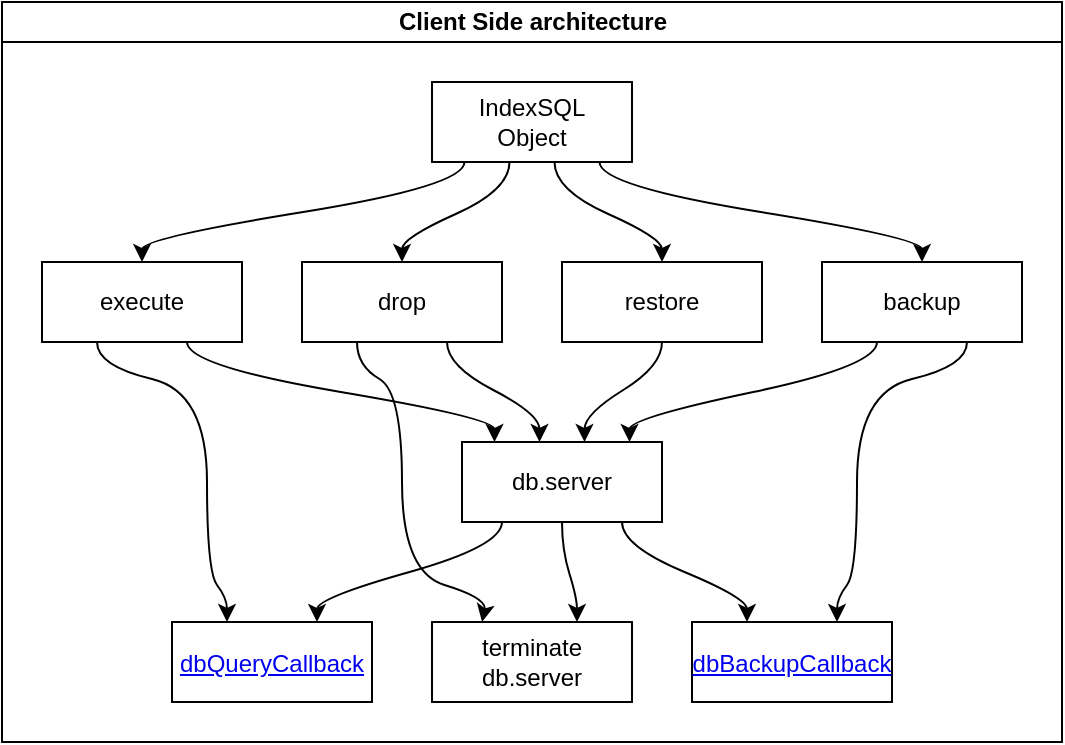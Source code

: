 <mxfile version="10.6.7" type="device"><diagram id="fwEi1zPSz3YF3qOp2ocn" name="Page-1"><mxGraphModel dx="1394" dy="747" grid="1" gridSize="10" guides="1" tooltips="1" connect="1" arrows="1" fold="1" page="1" pageScale="1" pageWidth="827" pageHeight="1169" math="0" shadow="0"><root><mxCell id="0"/><mxCell id="1" parent="0"/><mxCell id="nHkMHhO50pFjP18hfcRU-52" value="Client Side architecture&lt;br&gt;" style="swimlane;html=1;startSize=20;horizontal=1;childLayout=flowLayout;flowOrientation=north;resizable=0;interRankCellSpacing=50;containerType=tree;" parent="1" vertex="1"><mxGeometry x="320" y="120" width="530" height="370" as="geometry"/></mxCell><mxCell id="nHkMHhO50pFjP18hfcRU-53" value="IndexSQL&lt;br&gt;Object" style="whiteSpace=wrap;html=1;" parent="nHkMHhO50pFjP18hfcRU-52" vertex="1"><mxGeometry x="215" y="40" width="100" height="40" as="geometry"/></mxCell><mxCell id="nHkMHhO50pFjP18hfcRU-73" style="edgeStyle=orthogonalEdgeStyle;curved=1;rounded=0;orthogonalLoop=1;jettySize=auto;html=1;noEdgeStyle=1;orthogonal=1;" parent="nHkMHhO50pFjP18hfcRU-52" source="nHkMHhO50pFjP18hfcRU-54" target="nHkMHhO50pFjP18hfcRU-68" edge="1"><mxGeometry relative="1" as="geometry"><Array as="points"><mxPoint x="47.5" y="182"/><mxPoint x="102.5" y="195"/><mxPoint x="102.5" y="285"/><mxPoint x="112.5" y="298"/></Array></mxGeometry></mxCell><mxCell id="nHkMHhO50pFjP18hfcRU-54" value="execute" style="whiteSpace=wrap;html=1;" parent="nHkMHhO50pFjP18hfcRU-52" vertex="1"><mxGeometry x="20" y="130" width="100" height="40" as="geometry"/></mxCell><mxCell id="nHkMHhO50pFjP18hfcRU-55" value="" style="html=1;curved=1;noEdgeStyle=1;orthogonal=1;" parent="nHkMHhO50pFjP18hfcRU-52" source="nHkMHhO50pFjP18hfcRU-53" target="nHkMHhO50pFjP18hfcRU-54" edge="1"><mxGeometry relative="1" as="geometry"><Array as="points"><mxPoint x="231.25" y="92"/><mxPoint x="70" y="118"/></Array></mxGeometry></mxCell><mxCell id="nHkMHhO50pFjP18hfcRU-75" style="edgeStyle=orthogonalEdgeStyle;curved=1;rounded=0;orthogonalLoop=1;jettySize=auto;html=1;entryX=0.25;entryY=0;entryDx=0;entryDy=0;noEdgeStyle=1;orthogonal=1;" parent="nHkMHhO50pFjP18hfcRU-52" source="nHkMHhO50pFjP18hfcRU-56" target="nHkMHhO50pFjP18hfcRU-70" edge="1"><mxGeometry relative="1" as="geometry"><Array as="points"><mxPoint x="177.5" y="182"/><mxPoint x="200" y="195"/><mxPoint x="200" y="285"/><mxPoint x="242.5" y="298"/></Array></mxGeometry></mxCell><mxCell id="nHkMHhO50pFjP18hfcRU-56" value="drop" style="whiteSpace=wrap;html=1;" parent="nHkMHhO50pFjP18hfcRU-52" vertex="1"><mxGeometry x="150" y="130" width="100" height="40" as="geometry"/></mxCell><mxCell id="nHkMHhO50pFjP18hfcRU-57" value="" style="html=1;curved=1;noEdgeStyle=1;orthogonal=1;" parent="nHkMHhO50pFjP18hfcRU-52" source="nHkMHhO50pFjP18hfcRU-53" target="nHkMHhO50pFjP18hfcRU-56" edge="1"><mxGeometry relative="1" as="geometry"><Array as="points"><mxPoint x="253.75" y="94"/><mxPoint x="200" y="118"/></Array></mxGeometry></mxCell><mxCell id="nHkMHhO50pFjP18hfcRU-58" value="db.server" style="whiteSpace=wrap;html=1;" parent="nHkMHhO50pFjP18hfcRU-52" vertex="1"><mxGeometry x="230" y="220" width="100" height="40" as="geometry"/></mxCell><mxCell id="nHkMHhO50pFjP18hfcRU-59" value="" style="html=1;curved=1;noEdgeStyle=1;orthogonal=1;" parent="nHkMHhO50pFjP18hfcRU-52" source="nHkMHhO50pFjP18hfcRU-54" target="nHkMHhO50pFjP18hfcRU-58" edge="1"><mxGeometry relative="1" as="geometry"><Array as="points"><mxPoint x="92.5" y="182"/><mxPoint x="246.25" y="208"/></Array></mxGeometry></mxCell><mxCell id="nHkMHhO50pFjP18hfcRU-60" value="" style="html=1;curved=1;noEdgeStyle=1;orthogonal=1;" parent="nHkMHhO50pFjP18hfcRU-52" source="nHkMHhO50pFjP18hfcRU-56" target="nHkMHhO50pFjP18hfcRU-58" edge="1"><mxGeometry relative="1" as="geometry"><Array as="points"><mxPoint x="222.5" y="182"/><mxPoint x="268.75" y="206"/></Array></mxGeometry></mxCell><mxCell id="nHkMHhO50pFjP18hfcRU-61" value="" style="html=1;curved=1;noEdgeStyle=1;orthogonal=1;" parent="nHkMHhO50pFjP18hfcRU-52" source="nHkMHhO50pFjP18hfcRU-53" target="nHkMHhO50pFjP18hfcRU-62" edge="1"><mxGeometry relative="1" as="geometry"><mxPoint x="672.5" y="680" as="sourcePoint"/><Array as="points"><mxPoint x="298.75" y="92"/><mxPoint x="460" y="118"/></Array></mxGeometry></mxCell><mxCell id="nHkMHhO50pFjP18hfcRU-65" style="edgeStyle=orthogonalEdgeStyle;rounded=0;orthogonalLoop=1;jettySize=auto;html=1;orthogonal=1;curved=1;noEdgeStyle=1;" parent="nHkMHhO50pFjP18hfcRU-52" source="nHkMHhO50pFjP18hfcRU-62" target="nHkMHhO50pFjP18hfcRU-58" edge="1"><mxGeometry relative="1" as="geometry"><Array as="points"><mxPoint x="437.5" y="182"/><mxPoint x="313.75" y="208"/></Array></mxGeometry></mxCell><mxCell id="nHkMHhO50pFjP18hfcRU-74" style="edgeStyle=orthogonalEdgeStyle;curved=1;rounded=0;orthogonalLoop=1;jettySize=auto;html=1;noEdgeStyle=1;orthogonal=1;" parent="nHkMHhO50pFjP18hfcRU-52" source="nHkMHhO50pFjP18hfcRU-62" target="nHkMHhO50pFjP18hfcRU-72" edge="1"><mxGeometry relative="1" as="geometry"><Array as="points"><mxPoint x="482.5" y="182"/><mxPoint x="427.5" y="195"/><mxPoint x="427.5" y="285"/><mxPoint x="417.5" y="298"/></Array></mxGeometry></mxCell><mxCell id="nHkMHhO50pFjP18hfcRU-62" value="backup" style="whiteSpace=wrap;html=1;" parent="nHkMHhO50pFjP18hfcRU-52" vertex="1"><mxGeometry x="410" y="130" width="100" height="40" as="geometry"/></mxCell><mxCell id="nHkMHhO50pFjP18hfcRU-63" value="" style="html=1;curved=1;noEdgeStyle=1;orthogonal=1;" parent="nHkMHhO50pFjP18hfcRU-52" source="nHkMHhO50pFjP18hfcRU-53" target="nHkMHhO50pFjP18hfcRU-64" edge="1"><mxGeometry relative="1" as="geometry"><mxPoint x="770" y="640" as="sourcePoint"/><Array as="points"><mxPoint x="276.25" y="94"/><mxPoint x="330" y="118"/></Array></mxGeometry></mxCell><mxCell id="nHkMHhO50pFjP18hfcRU-66" style="edgeStyle=orthogonalEdgeStyle;rounded=0;orthogonalLoop=1;jettySize=auto;html=1;orthogonal=1;curved=1;noEdgeStyle=1;" parent="nHkMHhO50pFjP18hfcRU-52" source="nHkMHhO50pFjP18hfcRU-64" target="nHkMHhO50pFjP18hfcRU-58" edge="1"><mxGeometry relative="1" as="geometry"><Array as="points"><mxPoint x="330" y="182"/><mxPoint x="291.25" y="206"/></Array></mxGeometry></mxCell><mxCell id="nHkMHhO50pFjP18hfcRU-64" value="restore" style="whiteSpace=wrap;html=1;" parent="nHkMHhO50pFjP18hfcRU-52" vertex="1"><mxGeometry x="280" y="130" width="100" height="40" as="geometry"/></mxCell><mxCell id="nHkMHhO50pFjP18hfcRU-67" value="" style="html=1;curved=1;noEdgeStyle=1;orthogonal=1;" parent="nHkMHhO50pFjP18hfcRU-52" source="nHkMHhO50pFjP18hfcRU-58" target="nHkMHhO50pFjP18hfcRU-68" edge="1"><mxGeometry relative="1" as="geometry"><mxPoint x="510" y="530" as="sourcePoint"/><Array as="points"><mxPoint x="250" y="272"/><mxPoint x="157.5" y="298"/></Array></mxGeometry></mxCell><mxCell id="nHkMHhO50pFjP18hfcRU-68" value="&lt;h3&gt;&lt;a name=&quot;_Toc8910614&quot;&gt;&lt;span lang=&quot;EN-US&quot; style=&quot;font-weight: normal&quot;&gt;&lt;font style=&quot;font-size: 12px&quot;&gt;dbQueryCallback&lt;/font&gt;&lt;/span&gt;&lt;/a&gt;&lt;/h3&gt;" style="whiteSpace=wrap;html=1;" parent="nHkMHhO50pFjP18hfcRU-52" vertex="1"><mxGeometry x="85" y="310" width="100" height="40" as="geometry"/></mxCell><mxCell id="nHkMHhO50pFjP18hfcRU-69" value="" style="html=1;curved=1;noEdgeStyle=1;orthogonal=1;" parent="nHkMHhO50pFjP18hfcRU-52" source="nHkMHhO50pFjP18hfcRU-58" target="nHkMHhO50pFjP18hfcRU-70" edge="1"><mxGeometry relative="1" as="geometry"><mxPoint x="490" y="490" as="sourcePoint"/><Array as="points"><mxPoint x="280" y="274"/><mxPoint x="287.5" y="298"/></Array></mxGeometry></mxCell><mxCell id="nHkMHhO50pFjP18hfcRU-70" value="terminate&lt;br&gt;db.server&lt;br&gt;" style="whiteSpace=wrap;html=1;" parent="nHkMHhO50pFjP18hfcRU-52" vertex="1"><mxGeometry x="215" y="310" width="100" height="40" as="geometry"/></mxCell><mxCell id="nHkMHhO50pFjP18hfcRU-71" value="" style="html=1;curved=1;noEdgeStyle=1;orthogonal=1;" parent="nHkMHhO50pFjP18hfcRU-52" source="nHkMHhO50pFjP18hfcRU-58" target="nHkMHhO50pFjP18hfcRU-72" edge="1"><mxGeometry relative="1" as="geometry"><mxPoint x="470" y="450" as="sourcePoint"/><Array as="points"><mxPoint x="310" y="272"/><mxPoint x="372.5" y="298"/></Array></mxGeometry></mxCell><mxCell id="nHkMHhO50pFjP18hfcRU-72" value="&lt;h3&gt;&lt;a name=&quot;_Toc8910615&quot;&gt;&lt;span lang=&quot;EN-US&quot; style=&quot;font-weight: normal&quot;&gt;&lt;font style=&quot;font-size: 12px&quot;&gt;dbBackupCallback&lt;/font&gt;&lt;/span&gt;&lt;/a&gt;&lt;/h3&gt;" style="whiteSpace=wrap;html=1;" parent="nHkMHhO50pFjP18hfcRU-52" vertex="1"><mxGeometry x="345" y="310" width="100" height="40" as="geometry"/></mxCell></root></mxGraphModel></diagram><diagram id="HxvIMEu46g3Ey8THRvBk" name="Page-2"><mxGraphModel dx="1394" dy="747" grid="1" gridSize="10" guides="1" tooltips="1" connect="1" arrows="1" fold="1" page="1" pageScale="1" pageWidth="827" pageHeight="1169" math="0" shadow="0"><root><mxCell id="gjhfY8NKAPGUY6rx1RL4-0"/><mxCell id="gjhfY8NKAPGUY6rx1RL4-1" parent="gjhfY8NKAPGUY6rx1RL4-0"/><mxCell id="gjhfY8NKAPGUY6rx1RL4-2" value="Server Side architecture" style="swimlane;html=1;startSize=20;horizontal=1;childLayout=flowLayout;flowOrientation=north;resizable=0;interRankCellSpacing=50;containerType=tree;" parent="gjhfY8NKAPGUY6rx1RL4-1" vertex="1"><mxGeometry x="200" y="230" width="530" height="370" as="geometry"/></mxCell><mxCell id="gjhfY8NKAPGUY6rx1RL4-3" value="messageHandler" style="whiteSpace=wrap;html=1;" parent="gjhfY8NKAPGUY6rx1RL4-2" vertex="1"><mxGeometry x="215" y="40" width="100" height="40" as="geometry"/></mxCell><mxCell id="gjhfY8NKAPGUY6rx1RL4-4" value="query" style="whiteSpace=wrap;html=1;" parent="gjhfY8NKAPGUY6rx1RL4-2" vertex="1"><mxGeometry x="20" y="130" width="100" height="40" as="geometry"/></mxCell><mxCell id="gjhfY8NKAPGUY6rx1RL4-5" value="" style="html=1;curved=1;noEdgeStyle=1;orthogonal=1;" parent="gjhfY8NKAPGUY6rx1RL4-2" source="gjhfY8NKAPGUY6rx1RL4-3" target="gjhfY8NKAPGUY6rx1RL4-4" edge="1"><mxGeometry relative="1" as="geometry"><Array as="points"><mxPoint x="231.25" y="92"/><mxPoint x="70" y="118"/></Array></mxGeometry></mxCell><mxCell id="1EfrnV6sUWsfLk5iUc1f-37" style="edgeStyle=orthogonalEdgeStyle;curved=1;rounded=0;orthogonalLoop=1;jettySize=auto;html=1;exitX=0.5;exitY=1;exitDx=0;exitDy=0;noEdgeStyle=1;orthogonal=1;" parent="gjhfY8NKAPGUY6rx1RL4-2" source="gjhfY8NKAPGUY6rx1RL4-6" target="1EfrnV6sUWsfLk5iUc1f-34" edge="1"><mxGeometry relative="1" as="geometry"><Array as="points"><mxPoint x="177.5" y="182"/><mxPoint x="285" y="195"/><mxPoint x="285" y="285"/><mxPoint x="265" y="296"/></Array></mxGeometry></mxCell><mxCell id="1EfrnV6sUWsfLk5iUc1f-38" style="edgeStyle=orthogonalEdgeStyle;curved=1;rounded=0;orthogonalLoop=1;jettySize=auto;html=1;exitX=0.75;exitY=1;exitDx=0;exitDy=0;entryX=0.5;entryY=0;entryDx=0;entryDy=0;noEdgeStyle=1;orthogonal=1;" parent="gjhfY8NKAPGUY6rx1RL4-2" source="gjhfY8NKAPGUY6rx1RL4-6" target="1EfrnV6sUWsfLk5iUc1f-28" edge="1"><mxGeometry relative="1" as="geometry"><Array as="points"><mxPoint x="222.5" y="182"/><mxPoint x="315" y="195"/><mxPoint x="315" y="285"/><mxPoint x="395" y="296"/></Array></mxGeometry></mxCell><mxCell id="gjhfY8NKAPGUY6rx1RL4-6" value="drop" style="whiteSpace=wrap;html=1;" parent="gjhfY8NKAPGUY6rx1RL4-2" vertex="1"><mxGeometry x="150" y="130" width="100" height="40" as="geometry"/></mxCell><mxCell id="gjhfY8NKAPGUY6rx1RL4-7" value="" style="html=1;curved=1;noEdgeStyle=1;orthogonal=1;" parent="gjhfY8NKAPGUY6rx1RL4-2" source="gjhfY8NKAPGUY6rx1RL4-3" target="gjhfY8NKAPGUY6rx1RL4-6" edge="1"><mxGeometry relative="1" as="geometry"><Array as="points"><mxPoint x="253.75" y="94"/><mxPoint x="200" y="118"/></Array></mxGeometry></mxCell><mxCell id="1EfrnV6sUWsfLk5iUc1f-2" value="" style="html=1;curved=1;noEdgeStyle=1;orthogonal=1;" parent="gjhfY8NKAPGUY6rx1RL4-2" source="gjhfY8NKAPGUY6rx1RL4-3" target="1EfrnV6sUWsfLk5iUc1f-3" edge="1"><mxGeometry relative="1" as="geometry"><mxPoint x="910" y="1270" as="sourcePoint"/><Array as="points"><mxPoint x="276.25" y="94"/><mxPoint x="330" y="118"/></Array></mxGeometry></mxCell><mxCell id="1EfrnV6sUWsfLk5iUc1f-36" style="edgeStyle=orthogonalEdgeStyle;curved=1;rounded=0;orthogonalLoop=1;jettySize=auto;html=1;exitX=0.5;exitY=1;exitDx=0;exitDy=0;noEdgeStyle=1;orthogonal=1;" parent="gjhfY8NKAPGUY6rx1RL4-2" source="1EfrnV6sUWsfLk5iUc1f-3" target="1EfrnV6sUWsfLk5iUc1f-34" edge="1"><mxGeometry relative="1" as="geometry"><Array as="points"><mxPoint x="330" y="182"/><mxPoint x="345" y="195"/><mxPoint x="345" y="285"/><mxPoint x="295" y="298"/></Array></mxGeometry></mxCell><mxCell id="1EfrnV6sUWsfLk5iUc1f-3" value="restore" style="whiteSpace=wrap;html=1;" parent="gjhfY8NKAPGUY6rx1RL4-2" vertex="1"><mxGeometry x="280" y="130" width="100" height="40" as="geometry"/></mxCell><mxCell id="1EfrnV6sUWsfLk5iUc1f-4" value="" style="html=1;curved=1;noEdgeStyle=1;orthogonal=1;" parent="gjhfY8NKAPGUY6rx1RL4-2" source="gjhfY8NKAPGUY6rx1RL4-4" target="1EfrnV6sUWsfLk5iUc1f-5" edge="1"><mxGeometry relative="1" as="geometry"><mxPoint x="871.25" y="1190" as="sourcePoint"/><Array as="points"><mxPoint x="70" y="182"/><mxPoint x="205" y="208"/></Array></mxGeometry></mxCell><mxCell id="1EfrnV6sUWsfLk5iUc1f-5" value="SQLParser" style="whiteSpace=wrap;html=1;" parent="gjhfY8NKAPGUY6rx1RL4-2" vertex="1"><mxGeometry x="155" y="220" width="100" height="40" as="geometry"/></mxCell><mxCell id="1EfrnV6sUWsfLk5iUc1f-12" value="" style="html=1;curved=1;noEdgeStyle=1;orthogonal=1;" parent="gjhfY8NKAPGUY6rx1RL4-2" source="gjhfY8NKAPGUY6rx1RL4-3" target="1EfrnV6sUWsfLk5iUc1f-13" edge="1"><mxGeometry relative="1" as="geometry"><mxPoint x="770" y="990" as="sourcePoint"/><Array as="points"><mxPoint x="298.75" y="92"/><mxPoint x="460" y="118"/></Array></mxGeometry></mxCell><mxCell id="1EfrnV6sUWsfLk5iUc1f-35" style="edgeStyle=orthogonalEdgeStyle;curved=1;rounded=0;orthogonalLoop=1;jettySize=auto;html=1;exitX=0.5;exitY=1;exitDx=0;exitDy=0;noEdgeStyle=1;orthogonal=1;" parent="gjhfY8NKAPGUY6rx1RL4-2" source="1EfrnV6sUWsfLk5iUc1f-13" target="1EfrnV6sUWsfLk5iUc1f-28" edge="1"><mxGeometry relative="1" as="geometry"><Array as="points"><mxPoint x="460" y="182"/><mxPoint x="427.5" y="195"/><mxPoint x="427.5" y="285"/><mxPoint x="425" y="298"/></Array></mxGeometry></mxCell><mxCell id="1EfrnV6sUWsfLk5iUc1f-13" value="backup" style="whiteSpace=wrap;html=1;" parent="gjhfY8NKAPGUY6rx1RL4-2" vertex="1"><mxGeometry x="410" y="130" width="100" height="40" as="geometry"/></mxCell><mxCell id="1EfrnV6sUWsfLk5iUc1f-27" value="" style="html=1;curved=1;noEdgeStyle=1;orthogonal=1;" parent="gjhfY8NKAPGUY6rx1RL4-2" source="1EfrnV6sUWsfLk5iUc1f-5" target="1EfrnV6sUWsfLk5iUc1f-28" edge="1"><mxGeometry relative="1" as="geometry"><mxPoint x="427.5" y="760" as="sourcePoint"/><Array as="points"><mxPoint x="235" y="272"/><mxPoint x="365" y="298"/></Array></mxGeometry></mxCell><mxCell id="1EfrnV6sUWsfLk5iUc1f-28" value="postMesage" style="whiteSpace=wrap;html=1;" parent="gjhfY8NKAPGUY6rx1RL4-2" vertex="1"><mxGeometry x="345" y="310" width="100" height="40" as="geometry"/></mxCell><mxCell id="1EfrnV6sUWsfLk5iUc1f-33" value="" style="html=1;curved=1;noEdgeStyle=1;orthogonal=1;" parent="gjhfY8NKAPGUY6rx1RL4-2" source="1EfrnV6sUWsfLk5iUc1f-5" target="1EfrnV6sUWsfLk5iUc1f-34" edge="1"><mxGeometry relative="1" as="geometry"><mxPoint x="537.5" y="810" as="sourcePoint"/><Array as="points"><mxPoint x="205" y="274"/><mxPoint x="235" y="298"/></Array></mxGeometry></mxCell><mxCell id="1EfrnV6sUWsfLk5iUc1f-34" value="DBUtils" style="whiteSpace=wrap;html=1;" parent="gjhfY8NKAPGUY6rx1RL4-2" vertex="1"><mxGeometry x="215" y="310" width="100" height="40" as="geometry"/></mxCell><mxCell id="1EfrnV6sUWsfLk5iUc1f-39" value="" style="html=1;curved=1;noEdgeStyle=1;orthogonal=1;" parent="gjhfY8NKAPGUY6rx1RL4-2" source="1EfrnV6sUWsfLk5iUc1f-5" target="1EfrnV6sUWsfLk5iUc1f-40" edge="1"><mxGeometry relative="1" as="geometry"><mxPoint x="512.5" y="570" as="sourcePoint"/><Array as="points"><mxPoint x="175" y="272"/><mxPoint x="135" y="298"/></Array></mxGeometry></mxCell><mxCell id="1EfrnV6sUWsfLk5iUc1f-40" value="tables" style="whiteSpace=wrap;html=1;" parent="gjhfY8NKAPGUY6rx1RL4-2" vertex="1"><mxGeometry x="85" y="310" width="100" height="40" as="geometry"/></mxCell></root></mxGraphModel></diagram><diagram id="SEWe5O2aoZ-IguRcKkvL" name="Page-3"><mxGraphModel dx="1991" dy="1067" grid="1" gridSize="10" guides="1" tooltips="1" connect="1" arrows="1" fold="1" page="1" pageScale="1" pageWidth="827" pageHeight="1169" math="0" shadow="0"><root><mxCell id="fNOkweWd2w-aK1BvBC-v-0"/><mxCell id="fNOkweWd2w-aK1BvBC-v-1" parent="fNOkweWd2w-aK1BvBC-v-0"/><mxCell id="fNOkweWd2w-aK1BvBC-v-2" value="IndexSQL Parser" style="swimlane;html=1;startSize=20;horizontal=1;childLayout=flowLayout;flowOrientation=north;resizable=0;interRankCellSpacing=50;containerType=tree;" vertex="1" parent="fNOkweWd2w-aK1BvBC-v-1"><mxGeometry x="90" y="115" width="1310" height="730" as="geometry"/></mxCell><mxCell id="fNOkweWd2w-aK1BvBC-v-3" value="parse" style="whiteSpace=wrap;html=1;" vertex="1" parent="fNOkweWd2w-aK1BvBC-v-2"><mxGeometry x="605" y="40" width="100" height="40" as="geometry"/></mxCell><mxCell id="fNOkweWd2w-aK1BvBC-v-4" value="parseAll" style="whiteSpace=wrap;html=1;" vertex="1" parent="fNOkweWd2w-aK1BvBC-v-2"><mxGeometry x="605" y="130" width="100" height="40" as="geometry"/></mxCell><mxCell id="fNOkweWd2w-aK1BvBC-v-5" value="" style="html=1;curved=1;noEdgeStyle=1;orthogonal=1;" edge="1" parent="fNOkweWd2w-aK1BvBC-v-2" source="fNOkweWd2w-aK1BvBC-v-3" target="fNOkweWd2w-aK1BvBC-v-4"><mxGeometry relative="1" as="geometry"><Array as="points"><mxPoint x="655" y="92"/><mxPoint x="655" y="118"/></Array></mxGeometry></mxCell><mxCell id="fNOkweWd2w-aK1BvBC-v-11" value="" style="html=1;curved=1;noEdgeStyle=1;orthogonal=1;" edge="1" target="fNOkweWd2w-aK1BvBC-v-12" source="fNOkweWd2w-aK1BvBC-v-4" parent="fNOkweWd2w-aK1BvBC-v-2"><mxGeometry relative="1" as="geometry"><mxPoint x="1990" y="3610" as="sourcePoint"/><Array as="points"><mxPoint x="655" y="182"/><mxPoint x="655" y="208"/></Array></mxGeometry></mxCell><mxCell id="fNOkweWd2w-aK1BvBC-v-12" value="parser" style="whiteSpace=wrap;html=1;" vertex="1" parent="fNOkweWd2w-aK1BvBC-v-2"><mxGeometry x="605" y="220" width="100" height="40" as="geometry"/></mxCell><mxCell id="fNOkweWd2w-aK1BvBC-v-13" value="" style="html=1;curved=1;noEdgeStyle=1;orthogonal=1;" edge="1" target="fNOkweWd2w-aK1BvBC-v-14" source="fNOkweWd2w-aK1BvBC-v-12" parent="fNOkweWd2w-aK1BvBC-v-2"><mxGeometry relative="1" as="geometry"><mxPoint x="1970" y="3660" as="sourcePoint"/><Array as="points"><mxPoint x="632.5" y="276"/><mxPoint x="330" y="298"/></Array></mxGeometry></mxCell><mxCell id="fNOkweWd2w-aK1BvBC-v-14" value="select" style="whiteSpace=wrap;html=1;" vertex="1" parent="fNOkweWd2w-aK1BvBC-v-2"><mxGeometry x="280" y="310" width="100" height="40" as="geometry"/></mxCell><mxCell id="fNOkweWd2w-aK1BvBC-v-15" value="" style="html=1;curved=1;noEdgeStyle=1;orthogonal=1;" edge="1" target="fNOkweWd2w-aK1BvBC-v-16" source="fNOkweWd2w-aK1BvBC-v-12" parent="fNOkweWd2w-aK1BvBC-v-2"><mxGeometry relative="1" as="geometry"><mxPoint x="1950" y="3710" as="sourcePoint"/><Array as="points"><mxPoint x="623.5" y="274"/><mxPoint x="200" y="298"/></Array></mxGeometry></mxCell><mxCell id="fNOkweWd2w-aK1BvBC-v-63" style="edgeStyle=orthogonalEdgeStyle;curved=1;rounded=0;orthogonalLoop=1;jettySize=auto;html=1;exitX=0.5;exitY=1;exitDx=0;exitDy=0;noEdgeStyle=1;orthogonal=1;fillColor=#f8cecc;strokeColor=#b85450;" edge="1" parent="fNOkweWd2w-aK1BvBC-v-2" source="fNOkweWd2w-aK1BvBC-v-16" target="fNOkweWd2w-aK1BvBC-v-36"><mxGeometry relative="1" as="geometry"><Array as="points"><mxPoint x="230" y="362"/><mxPoint x="690.5" y="386"/></Array></mxGeometry></mxCell><mxCell id="fNOkweWd2w-aK1BvBC-v-66" style="edgeStyle=orthogonalEdgeStyle;curved=1;rounded=0;orthogonalLoop=1;jettySize=auto;html=1;noEdgeStyle=1;orthogonal=1;fillColor=#dae8fc;strokeColor=#6c8ebf;" edge="1" parent="fNOkweWd2w-aK1BvBC-v-2" source="fNOkweWd2w-aK1BvBC-v-16" target="fNOkweWd2w-aK1BvBC-v-65"><mxGeometry relative="1" as="geometry"><Array as="points"><mxPoint x="200" y="364"/><mxPoint x="564.286" y="386"/></Array></mxGeometry></mxCell><mxCell id="fNOkweWd2w-aK1BvBC-v-16" value="insert" style="whiteSpace=wrap;html=1;" vertex="1" parent="fNOkweWd2w-aK1BvBC-v-2"><mxGeometry x="150" y="310" width="100" height="40" as="geometry"/></mxCell><mxCell id="fNOkweWd2w-aK1BvBC-v-17" value="" style="html=1;curved=1;noEdgeStyle=1;orthogonal=1;" edge="1" target="fNOkweWd2w-aK1BvBC-v-18" source="fNOkweWd2w-aK1BvBC-v-12" parent="fNOkweWd2w-aK1BvBC-v-2"><mxGeometry relative="1" as="geometry"><mxPoint x="2017.5" y="3670" as="sourcePoint"/><Array as="points"><mxPoint x="614.5" y="272"/><mxPoint x="70" y="298"/></Array></mxGeometry></mxCell><mxCell id="fNOkweWd2w-aK1BvBC-v-47" style="edgeStyle=orthogonalEdgeStyle;curved=1;rounded=0;orthogonalLoop=1;jettySize=auto;html=1;noEdgeStyle=1;orthogonal=1;fillColor=#d5e8d4;strokeColor=#82b366;" edge="1" parent="fNOkweWd2w-aK1BvBC-v-2" source="fNOkweWd2w-aK1BvBC-v-18" target="fNOkweWd2w-aK1BvBC-v-34"><mxGeometry relative="1" as="geometry"><Array as="points"><mxPoint x="58.75" y="364"/><mxPoint x="300" y="388"/></Array></mxGeometry></mxCell><mxCell id="fNOkweWd2w-aK1BvBC-v-51" style="edgeStyle=orthogonalEdgeStyle;curved=1;rounded=0;orthogonalLoop=1;jettySize=auto;html=1;exitX=0.5;exitY=1;exitDx=0;exitDy=0;noEdgeStyle=1;orthogonal=1;fillColor=#fff2cc;strokeColor=#d6b656;" edge="1" parent="fNOkweWd2w-aK1BvBC-v-2" source="fNOkweWd2w-aK1BvBC-v-18" target="fNOkweWd2w-aK1BvBC-v-50"><mxGeometry relative="1" as="geometry"><Array as="points"><mxPoint x="36.25" y="362"/><mxPoint x="112.5" y="388"/></Array></mxGeometry></mxCell><mxCell id="fNOkweWd2w-aK1BvBC-v-62" style="edgeStyle=orthogonalEdgeStyle;curved=1;rounded=0;orthogonalLoop=1;jettySize=auto;html=1;exitX=0.5;exitY=1;exitDx=0;exitDy=0;noEdgeStyle=1;orthogonal=1;fillColor=#f8cecc;strokeColor=#b85450;" edge="1" parent="fNOkweWd2w-aK1BvBC-v-2" source="fNOkweWd2w-aK1BvBC-v-18" target="fNOkweWd2w-aK1BvBC-v-36"><mxGeometry relative="1" as="geometry"><Array as="points"><mxPoint x="103.75" y="362"/><mxPoint x="680.5" y="388"/></Array></mxGeometry></mxCell><mxCell id="fNOkweWd2w-aK1BvBC-v-18" value="update" style="whiteSpace=wrap;html=1;" vertex="1" parent="fNOkweWd2w-aK1BvBC-v-2"><mxGeometry x="20" y="310" width="100" height="40" as="geometry"/></mxCell><mxCell id="fNOkweWd2w-aK1BvBC-v-19" value="" style="html=1;curved=1;noEdgeStyle=1;orthogonal=1;" edge="1" target="fNOkweWd2w-aK1BvBC-v-20" source="fNOkweWd2w-aK1BvBC-v-12" parent="fNOkweWd2w-aK1BvBC-v-2"><mxGeometry relative="1" as="geometry"><mxPoint x="2070" y="3630" as="sourcePoint"/><Array as="points"><mxPoint x="641.5" y="278"/><mxPoint x="460" y="298"/></Array></mxGeometry></mxCell><mxCell id="fNOkweWd2w-aK1BvBC-v-48" style="edgeStyle=orthogonalEdgeStyle;curved=1;rounded=0;orthogonalLoop=1;jettySize=auto;html=1;noEdgeStyle=1;orthogonal=1;fillColor=#d5e8d4;strokeColor=#82b366;" edge="1" parent="fNOkweWd2w-aK1BvBC-v-2" source="fNOkweWd2w-aK1BvBC-v-20" target="fNOkweWd2w-aK1BvBC-v-34"><mxGeometry relative="1" as="geometry"><Array as="points"><mxPoint x="430" y="362"/><mxPoint x="360" y="388"/></Array></mxGeometry></mxCell><mxCell id="fNOkweWd2w-aK1BvBC-v-61" style="edgeStyle=orthogonalEdgeStyle;curved=1;rounded=0;orthogonalLoop=1;jettySize=auto;html=1;exitX=0.5;exitY=1;exitDx=0;exitDy=0;noEdgeStyle=1;orthogonal=1;fillColor=#f8cecc;strokeColor=#b85450;" edge="1" parent="fNOkweWd2w-aK1BvBC-v-2" source="fNOkweWd2w-aK1BvBC-v-20" target="fNOkweWd2w-aK1BvBC-v-36"><mxGeometry relative="1" as="geometry"><Array as="points"><mxPoint x="490" y="362"/><mxPoint x="710.5" y="382"/></Array></mxGeometry></mxCell><mxCell id="fNOkweWd2w-aK1BvBC-v-67" style="edgeStyle=orthogonalEdgeStyle;curved=1;rounded=0;orthogonalLoop=1;jettySize=auto;html=1;exitX=0.5;exitY=1;exitDx=0;exitDy=0;noEdgeStyle=1;orthogonal=1;fillColor=#dae8fc;strokeColor=#6c8ebf;" edge="1" parent="fNOkweWd2w-aK1BvBC-v-2" source="fNOkweWd2w-aK1BvBC-v-20" target="fNOkweWd2w-aK1BvBC-v-65"><mxGeometry relative="1" as="geometry"><Array as="points"><mxPoint x="460" y="364"/><mxPoint x="577.143" y="384"/></Array></mxGeometry></mxCell><mxCell id="fNOkweWd2w-aK1BvBC-v-20" value="delete" style="whiteSpace=wrap;html=1;" vertex="1" parent="fNOkweWd2w-aK1BvBC-v-2"><mxGeometry x="410" y="310" width="100" height="40" as="geometry"/></mxCell><mxCell id="fNOkweWd2w-aK1BvBC-v-21" value="" style="html=1;curved=1;noEdgeStyle=1;orthogonal=1;" edge="1" target="fNOkweWd2w-aK1BvBC-v-22" source="fNOkweWd2w-aK1BvBC-v-12" parent="fNOkweWd2w-aK1BvBC-v-2"><mxGeometry relative="1" as="geometry"><mxPoint x="2118.75" y="3590" as="sourcePoint"/><Array as="points"><mxPoint x="677.5" y="276"/><mxPoint x="980" y="298"/></Array></mxGeometry></mxCell><mxCell id="fNOkweWd2w-aK1BvBC-v-55" style="edgeStyle=orthogonalEdgeStyle;curved=1;rounded=0;orthogonalLoop=1;jettySize=auto;html=1;exitX=0.5;exitY=1;exitDx=0;exitDy=0;noEdgeStyle=1;orthogonal=1;fillColor=#f8cecc;strokeColor=#b85450;" edge="1" parent="fNOkweWd2w-aK1BvBC-v-2" source="fNOkweWd2w-aK1BvBC-v-22" target="fNOkweWd2w-aK1BvBC-v-36"><mxGeometry relative="1" as="geometry"><Array as="points"><mxPoint x="980" y="364"/><mxPoint x="740.5" y="384"/></Array></mxGeometry></mxCell><mxCell id="fNOkweWd2w-aK1BvBC-v-72" style="edgeStyle=orthogonalEdgeStyle;curved=1;rounded=0;orthogonalLoop=1;jettySize=auto;html=1;exitX=0.5;exitY=1;exitDx=0;exitDy=0;noEdgeStyle=1;orthogonal=1;fillColor=#dae8fc;strokeColor=#6c8ebf;" edge="1" parent="fNOkweWd2w-aK1BvBC-v-2" source="fNOkweWd2w-aK1BvBC-v-22" target="fNOkweWd2w-aK1BvBC-v-65"><mxGeometry relative="1" as="geometry"><Array as="points"><mxPoint x="950" y="362"/><mxPoint x="628.571" y="388"/></Array></mxGeometry></mxCell><mxCell id="fNOkweWd2w-aK1BvBC-v-22" value="create" style="whiteSpace=wrap;html=1;" vertex="1" parent="fNOkweWd2w-aK1BvBC-v-2"><mxGeometry x="930" y="310" width="100" height="40" as="geometry"/></mxCell><mxCell id="fNOkweWd2w-aK1BvBC-v-23" value="" style="html=1;curved=1;noEdgeStyle=1;orthogonal=1;" edge="1" target="fNOkweWd2w-aK1BvBC-v-24" source="fNOkweWd2w-aK1BvBC-v-12" parent="fNOkweWd2w-aK1BvBC-v-2"><mxGeometry relative="1" as="geometry"><mxPoint x="2166" y="3550" as="sourcePoint"/><Array as="points"><mxPoint x="659.5" y="280"/><mxPoint x="720" y="298"/></Array></mxGeometry></mxCell><mxCell id="fNOkweWd2w-aK1BvBC-v-56" style="edgeStyle=orthogonalEdgeStyle;curved=1;rounded=0;orthogonalLoop=1;jettySize=auto;html=1;exitX=0.5;exitY=1;exitDx=0;exitDy=0;noEdgeStyle=1;orthogonal=1;fillColor=#f8cecc;strokeColor=#b85450;" edge="1" parent="fNOkweWd2w-aK1BvBC-v-2" source="fNOkweWd2w-aK1BvBC-v-24" target="fNOkweWd2w-aK1BvBC-v-36"><mxGeometry relative="1" as="geometry"><Array as="points"><mxPoint x="742.5" y="362"/><mxPoint x="720.5" y="380"/></Array></mxGeometry></mxCell><mxCell id="fNOkweWd2w-aK1BvBC-v-71" style="edgeStyle=orthogonalEdgeStyle;curved=1;rounded=0;orthogonalLoop=1;jettySize=auto;html=1;exitX=0.5;exitY=1;exitDx=0;exitDy=0;noEdgeStyle=1;orthogonal=1;fillColor=#dae8fc;strokeColor=#6c8ebf;" edge="1" parent="fNOkweWd2w-aK1BvBC-v-2" source="fNOkweWd2w-aK1BvBC-v-24" target="fNOkweWd2w-aK1BvBC-v-65"><mxGeometry relative="1" as="geometry"><Array as="points"><mxPoint x="697.5" y="362"/><mxPoint x="602.857" y="384"/></Array></mxGeometry></mxCell><mxCell id="fNOkweWd2w-aK1BvBC-v-24" value="drop" style="whiteSpace=wrap;html=1;" vertex="1" parent="fNOkweWd2w-aK1BvBC-v-2"><mxGeometry x="670" y="310" width="100" height="40" as="geometry"/></mxCell><mxCell id="fNOkweWd2w-aK1BvBC-v-25" value="" style="html=1;curved=1;noEdgeStyle=1;orthogonal=1;" edge="1" target="fNOkweWd2w-aK1BvBC-v-26" source="fNOkweWd2w-aK1BvBC-v-12" parent="fNOkweWd2w-aK1BvBC-v-2"><mxGeometry relative="1" as="geometry"><mxPoint x="2062.5" y="3455" as="sourcePoint"/><Array as="points"><mxPoint x="650.5" y="280"/><mxPoint x="590" y="298"/></Array></mxGeometry></mxCell><mxCell id="fNOkweWd2w-aK1BvBC-v-69" style="edgeStyle=orthogonalEdgeStyle;curved=1;rounded=0;orthogonalLoop=1;jettySize=auto;html=1;exitX=0.5;exitY=1;exitDx=0;exitDy=0;noEdgeStyle=1;orthogonal=1;fillColor=#dae8fc;strokeColor=#6c8ebf;" edge="1" parent="fNOkweWd2w-aK1BvBC-v-2" source="fNOkweWd2w-aK1BvBC-v-26" target="fNOkweWd2w-aK1BvBC-v-65"><mxGeometry relative="1" as="geometry"><Array as="points"><mxPoint x="590" y="362"/><mxPoint x="590.0" y="382"/></Array></mxGeometry></mxCell><mxCell id="fNOkweWd2w-aK1BvBC-v-26" value="truncate" style="whiteSpace=wrap;html=1;" vertex="1" parent="fNOkweWd2w-aK1BvBC-v-2"><mxGeometry x="540" y="310" width="100" height="40" as="geometry"/></mxCell><mxCell id="fNOkweWd2w-aK1BvBC-v-27" value="" style="html=1;curved=1;noEdgeStyle=1;orthogonal=1;" edge="1" target="fNOkweWd2w-aK1BvBC-v-28" source="fNOkweWd2w-aK1BvBC-v-12" parent="fNOkweWd2w-aK1BvBC-v-2"><mxGeometry relative="1" as="geometry"><mxPoint x="2108.571" y="3415" as="sourcePoint"/><Array as="points"><mxPoint x="686.5" y="274"/><mxPoint x="1110" y="298"/></Array></mxGeometry></mxCell><mxCell id="fNOkweWd2w-aK1BvBC-v-58" style="edgeStyle=orthogonalEdgeStyle;curved=1;rounded=0;orthogonalLoop=1;jettySize=auto;html=1;exitX=0.5;exitY=1;exitDx=0;exitDy=0;noEdgeStyle=1;orthogonal=1;fillColor=#f8cecc;strokeColor=#b85450;" edge="1" parent="fNOkweWd2w-aK1BvBC-v-2" source="fNOkweWd2w-aK1BvBC-v-28" target="fNOkweWd2w-aK1BvBC-v-36"><mxGeometry relative="1" as="geometry"><Array as="points"><mxPoint x="1110" y="362"/><mxPoint x="750.5" y="386"/></Array></mxGeometry></mxCell><mxCell id="fNOkweWd2w-aK1BvBC-v-28" value="start" style="whiteSpace=wrap;html=1;" vertex="1" parent="fNOkweWd2w-aK1BvBC-v-2"><mxGeometry x="1060" y="310" width="100" height="40" as="geometry"/></mxCell><mxCell id="fNOkweWd2w-aK1BvBC-v-29" value="" style="html=1;curved=1;noEdgeStyle=1;orthogonal=1;" edge="1" target="fNOkweWd2w-aK1BvBC-v-30" source="fNOkweWd2w-aK1BvBC-v-12" parent="fNOkweWd2w-aK1BvBC-v-2"><mxGeometry relative="1" as="geometry"><mxPoint x="2154.375" y="3375" as="sourcePoint"/><Array as="points"><mxPoint x="668.5" y="278"/><mxPoint x="850" y="298"/></Array></mxGeometry></mxCell><mxCell id="fNOkweWd2w-aK1BvBC-v-59" style="edgeStyle=orthogonalEdgeStyle;curved=1;rounded=0;orthogonalLoop=1;jettySize=auto;html=1;exitX=0.5;exitY=1;exitDx=0;exitDy=0;noEdgeStyle=1;orthogonal=1;fillColor=#f8cecc;strokeColor=#b85450;" edge="1" parent="fNOkweWd2w-aK1BvBC-v-2" source="fNOkweWd2w-aK1BvBC-v-30" target="fNOkweWd2w-aK1BvBC-v-36"><mxGeometry relative="1" as="geometry"><Array as="points"><mxPoint x="872.5" y="362"/><mxPoint x="730.5" y="382"/></Array></mxGeometry></mxCell><mxCell id="fNOkweWd2w-aK1BvBC-v-70" style="edgeStyle=orthogonalEdgeStyle;curved=1;rounded=0;orthogonalLoop=1;jettySize=auto;html=1;exitX=0.5;exitY=1;exitDx=0;exitDy=0;noEdgeStyle=1;orthogonal=1;fillColor=#dae8fc;strokeColor=#6c8ebf;" edge="1" parent="fNOkweWd2w-aK1BvBC-v-2" source="fNOkweWd2w-aK1BvBC-v-30" target="fNOkweWd2w-aK1BvBC-v-65"><mxGeometry relative="1" as="geometry"><Array as="points"><mxPoint x="827.5" y="362"/><mxPoint x="615.714" y="386"/></Array></mxGeometry></mxCell><mxCell id="fNOkweWd2w-aK1BvBC-v-30" value="end" style="whiteSpace=wrap;html=1;" vertex="1" parent="fNOkweWd2w-aK1BvBC-v-2"><mxGeometry x="800" y="310" width="100" height="40" as="geometry"/></mxCell><mxCell id="fNOkweWd2w-aK1BvBC-v-31" value="" style="html=1;curved=1;noEdgeStyle=1;orthogonal=1;" edge="1" target="fNOkweWd2w-aK1BvBC-v-32" source="fNOkweWd2w-aK1BvBC-v-12" parent="fNOkweWd2w-aK1BvBC-v-2"><mxGeometry relative="1" as="geometry"><mxPoint x="2200" y="3335" as="sourcePoint"/><Array as="points"><mxPoint x="695.5" y="272"/><mxPoint x="1240" y="298"/></Array></mxGeometry></mxCell><mxCell id="fNOkweWd2w-aK1BvBC-v-60" style="edgeStyle=orthogonalEdgeStyle;curved=1;rounded=0;orthogonalLoop=1;jettySize=auto;html=1;exitX=0.5;exitY=1;exitDx=0;exitDy=0;noEdgeStyle=1;orthogonal=1;fillColor=#f8cecc;strokeColor=#b85450;" edge="1" parent="fNOkweWd2w-aK1BvBC-v-2" source="fNOkweWd2w-aK1BvBC-v-32" target="fNOkweWd2w-aK1BvBC-v-36"><mxGeometry relative="1" as="geometry"><Array as="points"><mxPoint x="1240" y="362"/><mxPoint x="760.5" y="388"/></Array></mxGeometry></mxCell><mxCell id="fNOkweWd2w-aK1BvBC-v-32" value="tables" style="whiteSpace=wrap;html=1;" vertex="1" parent="fNOkweWd2w-aK1BvBC-v-2"><mxGeometry x="1190" y="310" width="100" height="40" as="geometry"/></mxCell><mxCell id="fNOkweWd2w-aK1BvBC-v-33" value="" style="html=1;curved=1;noEdgeStyle=1;orthogonal=1;fillColor=#d5e8d4;strokeColor=#82b366;" edge="1" target="fNOkweWd2w-aK1BvBC-v-34" source="fNOkweWd2w-aK1BvBC-v-14" parent="fNOkweWd2w-aK1BvBC-v-2"><mxGeometry relative="1" as="geometry"><mxPoint x="2164.5" y="3295" as="sourcePoint"/><Array as="points"><mxPoint x="307.5" y="362"/><mxPoint x="330" y="386"/></Array></mxGeometry></mxCell><mxCell id="fNOkweWd2w-aK1BvBC-v-34" value="tables.where()" style="whiteSpace=wrap;html=1;fillColor=#d5e8d4;strokeColor=#82b366;" vertex="1" parent="fNOkweWd2w-aK1BvBC-v-2"><mxGeometry x="280" y="400" width="100" height="40" as="geometry"/></mxCell><mxCell id="fNOkweWd2w-aK1BvBC-v-35" value="" style="html=1;curved=1;noEdgeStyle=1;orthogonal=1;fillColor=#f8cecc;strokeColor=#b85450;" edge="1" target="fNOkweWd2w-aK1BvBC-v-36" source="fNOkweWd2w-aK1BvBC-v-14" parent="fNOkweWd2w-aK1BvBC-v-2"><mxGeometry relative="1" as="geometry"><mxPoint x="2144.5" y="3255" as="sourcePoint"/><Array as="points"><mxPoint x="352.5" y="362"/><mxPoint x="700.5" y="384"/></Array></mxGeometry></mxCell><mxCell id="fNOkweWd2w-aK1BvBC-v-36" value="parser" style="whiteSpace=wrap;html=1;fillColor=#f8cecc;strokeColor=#b85450;" vertex="1" parent="fNOkweWd2w-aK1BvBC-v-2"><mxGeometry x="670.5" y="400" width="100" height="40" as="geometry"/></mxCell><mxCell id="fNOkweWd2w-aK1BvBC-v-37" value="" style="html=1;curved=1;noEdgeStyle=1;orthogonal=1;" edge="1" target="fNOkweWd2w-aK1BvBC-v-38" source="fNOkweWd2w-aK1BvBC-v-36" parent="fNOkweWd2w-aK1BvBC-v-2"><mxGeometry relative="1" as="geometry"><mxPoint x="1602.5" y="3305" as="sourcePoint"/><Array as="points"><mxPoint x="720.5" y="452"/><mxPoint x="708.875" y="478"/></Array></mxGeometry></mxCell><mxCell id="fNOkweWd2w-aK1BvBC-v-45" style="edgeStyle=orthogonalEdgeStyle;rounded=0;orthogonalLoop=1;jettySize=auto;html=1;orthogonal=1;curved=1;noEdgeStyle=1;" edge="1" parent="fNOkweWd2w-aK1BvBC-v-2" source="fNOkweWd2w-aK1BvBC-v-38" target="fNOkweWd2w-aK1BvBC-v-44"><mxGeometry relative="1" as="geometry"><Array as="points"><mxPoint x="738.875" y="542"/><mxPoint x="785" y="555"/><mxPoint x="785" y="645"/><mxPoint x="735" y="658"/></Array></mxGeometry></mxCell><mxCell id="fNOkweWd2w-aK1BvBC-v-38" value="parseAll&lt;br&gt;" style="whiteSpace=wrap;html=1;" vertex="1" parent="fNOkweWd2w-aK1BvBC-v-2"><mxGeometry x="658.875" y="490" width="100" height="40" as="geometry"/></mxCell><mxCell id="fNOkweWd2w-aK1BvBC-v-39" value="if its result" style="html=1;curved=1;noEdgeStyle=1;orthogonal=1;" edge="1" target="fNOkweWd2w-aK1BvBC-v-40" source="fNOkweWd2w-aK1BvBC-v-38" parent="fNOkweWd2w-aK1BvBC-v-2"><mxGeometry relative="1" as="geometry"><mxPoint x="1690" y="3355" as="sourcePoint"/><Array as="points"><mxPoint x="678.875" y="542"/><mxPoint x="575" y="568"/></Array></mxGeometry></mxCell><mxCell id="fNOkweWd2w-aK1BvBC-v-46" style="edgeStyle=orthogonalEdgeStyle;curved=1;rounded=0;orthogonalLoop=1;jettySize=auto;html=1;noEdgeStyle=1;orthogonal=1;" edge="1" parent="fNOkweWd2w-aK1BvBC-v-2" source="fNOkweWd2w-aK1BvBC-v-40" target="fNOkweWd2w-aK1BvBC-v-44"><mxGeometry relative="1" as="geometry"><Array as="points"><mxPoint x="575" y="632"/><mxPoint x="675" y="658"/></Array></mxGeometry></mxCell><mxCell id="fNOkweWd2w-aK1BvBC-v-40" value="tables.transform()" style="whiteSpace=wrap;html=1;" vertex="1" parent="fNOkweWd2w-aK1BvBC-v-2"><mxGeometry x="525" y="580" width="100" height="40" as="geometry"/></mxCell><mxCell id="fNOkweWd2w-aK1BvBC-v-41" value="if is a transaction, if error" style="html=1;curved=1;noEdgeStyle=1;orthogonal=1;" edge="1" target="fNOkweWd2w-aK1BvBC-v-42" source="fNOkweWd2w-aK1BvBC-v-38" parent="fNOkweWd2w-aK1BvBC-v-2"><mxGeometry relative="1" as="geometry"><mxPoint x="1671.272" y="3405" as="sourcePoint"/><Array as="points"><mxPoint x="708.875" y="544"/><mxPoint x="705" y="568"/></Array></mxGeometry></mxCell><mxCell id="fNOkweWd2w-aK1BvBC-v-42" value="DBUtils.load()" style="whiteSpace=wrap;html=1;" vertex="1" parent="fNOkweWd2w-aK1BvBC-v-2"><mxGeometry x="655" y="580" width="100" height="40" as="geometry"/></mxCell><mxCell id="fNOkweWd2w-aK1BvBC-v-43" value="" style="html=1;curved=1;noEdgeStyle=1;orthogonal=1;" edge="1" target="fNOkweWd2w-aK1BvBC-v-44" source="fNOkweWd2w-aK1BvBC-v-42" parent="fNOkweWd2w-aK1BvBC-v-2"><mxGeometry relative="1" as="geometry"><mxPoint x="1788.769" y="3325" as="sourcePoint"/><Array as="points"><mxPoint x="705" y="632"/><mxPoint x="705" y="656"/></Array></mxGeometry></mxCell><mxCell id="fNOkweWd2w-aK1BvBC-v-44" value="parse" style="whiteSpace=wrap;html=1;" vertex="1" parent="fNOkweWd2w-aK1BvBC-v-2"><mxGeometry x="655" y="670" width="100" height="40" as="geometry"/></mxCell><mxCell id="fNOkweWd2w-aK1BvBC-v-49" value="" style="html=1;curved=1;noEdgeStyle=1;orthogonal=1;fillColor=#fff2cc;strokeColor=#d6b656;" edge="1" target="fNOkweWd2w-aK1BvBC-v-50" source="fNOkweWd2w-aK1BvBC-v-16" parent="fNOkweWd2w-aK1BvBC-v-2"><mxGeometry relative="1" as="geometry"><mxPoint x="1933.5" y="2815" as="sourcePoint"/><Array as="points"><mxPoint x="170" y="362"/><mxPoint x="157.5" y="388"/></Array></mxGeometry></mxCell><mxCell id="fNOkweWd2w-aK1BvBC-v-50" value="tables.insert()" style="whiteSpace=wrap;html=1;fillColor=#fff2cc;strokeColor=#d6b656;" vertex="1" parent="fNOkweWd2w-aK1BvBC-v-2"><mxGeometry x="85" y="400" width="100" height="40" as="geometry"/></mxCell><mxCell id="fNOkweWd2w-aK1BvBC-v-52" value="" style="html=1;curved=1;noEdgeStyle=1;orthogonal=1;fillColor=#e1d5e7;strokeColor=#9673a6;" edge="1" target="fNOkweWd2w-aK1BvBC-v-53" source="fNOkweWd2w-aK1BvBC-v-22" parent="fNOkweWd2w-aK1BvBC-v-2"><mxGeometry relative="1" as="geometry"><mxPoint x="1920.5" y="2735" as="sourcePoint"/><Array as="points"><mxPoint x="1010" y="362"/><mxPoint x="980" y="388"/></Array></mxGeometry></mxCell><mxCell id="fNOkweWd2w-aK1BvBC-v-53" value="new Table()" style="whiteSpace=wrap;html=1;fillColor=#e1d5e7;strokeColor=#9673a6;" vertex="1" parent="fNOkweWd2w-aK1BvBC-v-2"><mxGeometry x="930" y="400" width="100" height="40" as="geometry"/></mxCell><mxCell id="fNOkweWd2w-aK1BvBC-v-64" value="" style="html=1;curved=1;noEdgeStyle=1;orthogonal=1;fillColor=#dae8fc;strokeColor=#6c8ebf;" edge="1" target="fNOkweWd2w-aK1BvBC-v-65" source="fNOkweWd2w-aK1BvBC-v-18" parent="fNOkweWd2w-aK1BvBC-v-2"><mxGeometry relative="1" as="geometry"><mxPoint x="1644.5" y="2255" as="sourcePoint"/><Array as="points"><mxPoint x="81.25" y="364"/><mxPoint x="551.429" y="388"/></Array></mxGeometry></mxCell><mxCell id="fNOkweWd2w-aK1BvBC-v-65" value="DBUtils.save()" style="whiteSpace=wrap;html=1;fillColor=#dae8fc;strokeColor=#6c8ebf;" vertex="1" parent="fNOkweWd2w-aK1BvBC-v-2"><mxGeometry x="540" y="400" width="100" height="40" as="geometry"/></mxCell></root></mxGraphModel></diagram></mxfile>